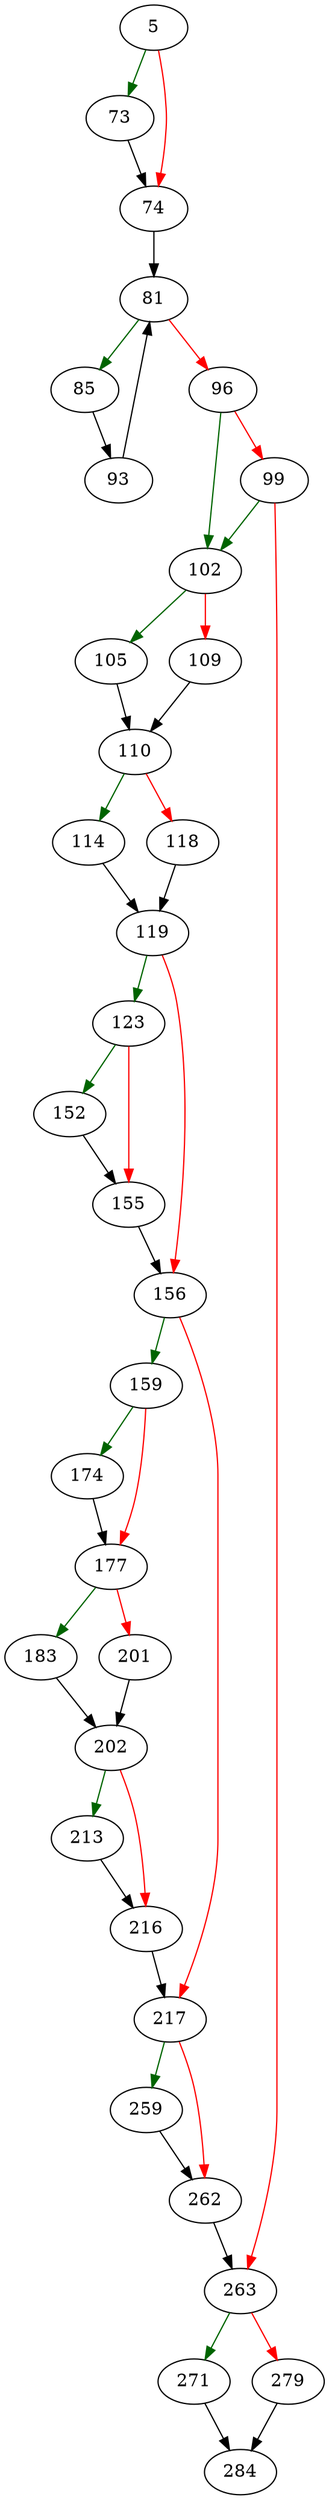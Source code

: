 strict digraph "windowCodeDefaultStep" {
	// Node definitions.
	5 [entry=true];
	73;
	74;
	81;
	85;
	96;
	93;
	102;
	99;
	263;
	105;
	109;
	110;
	114;
	118;
	119;
	123;
	156;
	152;
	155;
	159;
	217;
	174;
	177;
	183;
	201;
	202;
	213;
	216;
	259;
	262;
	271;
	279;
	284;

	// Edge definitions.
	5 -> 73 [
		color=darkgreen
		cond=true
	];
	5 -> 74 [
		color=red
		cond=false
	];
	73 -> 74;
	74 -> 81;
	81 -> 85 [
		color=darkgreen
		cond=true
	];
	81 -> 96 [
		color=red
		cond=false
	];
	85 -> 93;
	96 -> 102 [
		color=darkgreen
		cond=true
	];
	96 -> 99 [
		color=red
		cond=false
	];
	93 -> 81;
	102 -> 105 [
		color=darkgreen
		cond=true
	];
	102 -> 109 [
		color=red
		cond=false
	];
	99 -> 102 [
		color=darkgreen
		cond=true
	];
	99 -> 263 [
		color=red
		cond=false
	];
	263 -> 271 [
		color=darkgreen
		cond=true
	];
	263 -> 279 [
		color=red
		cond=false
	];
	105 -> 110;
	109 -> 110;
	110 -> 114 [
		color=darkgreen
		cond=true
	];
	110 -> 118 [
		color=red
		cond=false
	];
	114 -> 119;
	118 -> 119;
	119 -> 123 [
		color=darkgreen
		cond=true
	];
	119 -> 156 [
		color=red
		cond=false
	];
	123 -> 152 [
		color=darkgreen
		cond=true
	];
	123 -> 155 [
		color=red
		cond=false
	];
	156 -> 159 [
		color=darkgreen
		cond=true
	];
	156 -> 217 [
		color=red
		cond=false
	];
	152 -> 155;
	155 -> 156;
	159 -> 174 [
		color=darkgreen
		cond=true
	];
	159 -> 177 [
		color=red
		cond=false
	];
	217 -> 259 [
		color=darkgreen
		cond=true
	];
	217 -> 262 [
		color=red
		cond=false
	];
	174 -> 177;
	177 -> 183 [
		color=darkgreen
		cond=true
	];
	177 -> 201 [
		color=red
		cond=false
	];
	183 -> 202;
	201 -> 202;
	202 -> 213 [
		color=darkgreen
		cond=true
	];
	202 -> 216 [
		color=red
		cond=false
	];
	213 -> 216;
	216 -> 217;
	259 -> 262;
	262 -> 263;
	271 -> 284;
	279 -> 284;
}